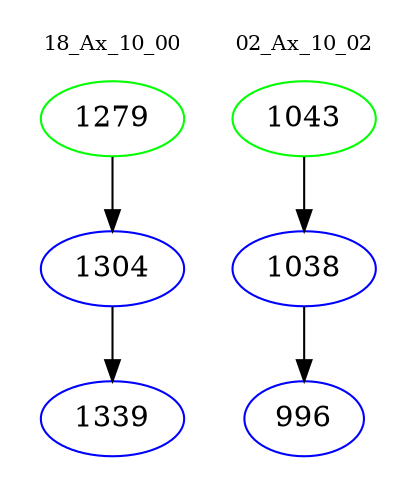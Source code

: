 digraph{
subgraph cluster_0 {
color = white
label = "18_Ax_10_00";
fontsize=10;
T0_1279 [label="1279", color="green"]
T0_1279 -> T0_1304 [color="black"]
T0_1304 [label="1304", color="blue"]
T0_1304 -> T0_1339 [color="black"]
T0_1339 [label="1339", color="blue"]
}
subgraph cluster_1 {
color = white
label = "02_Ax_10_02";
fontsize=10;
T1_1043 [label="1043", color="green"]
T1_1043 -> T1_1038 [color="black"]
T1_1038 [label="1038", color="blue"]
T1_1038 -> T1_996 [color="black"]
T1_996 [label="996", color="blue"]
}
}
